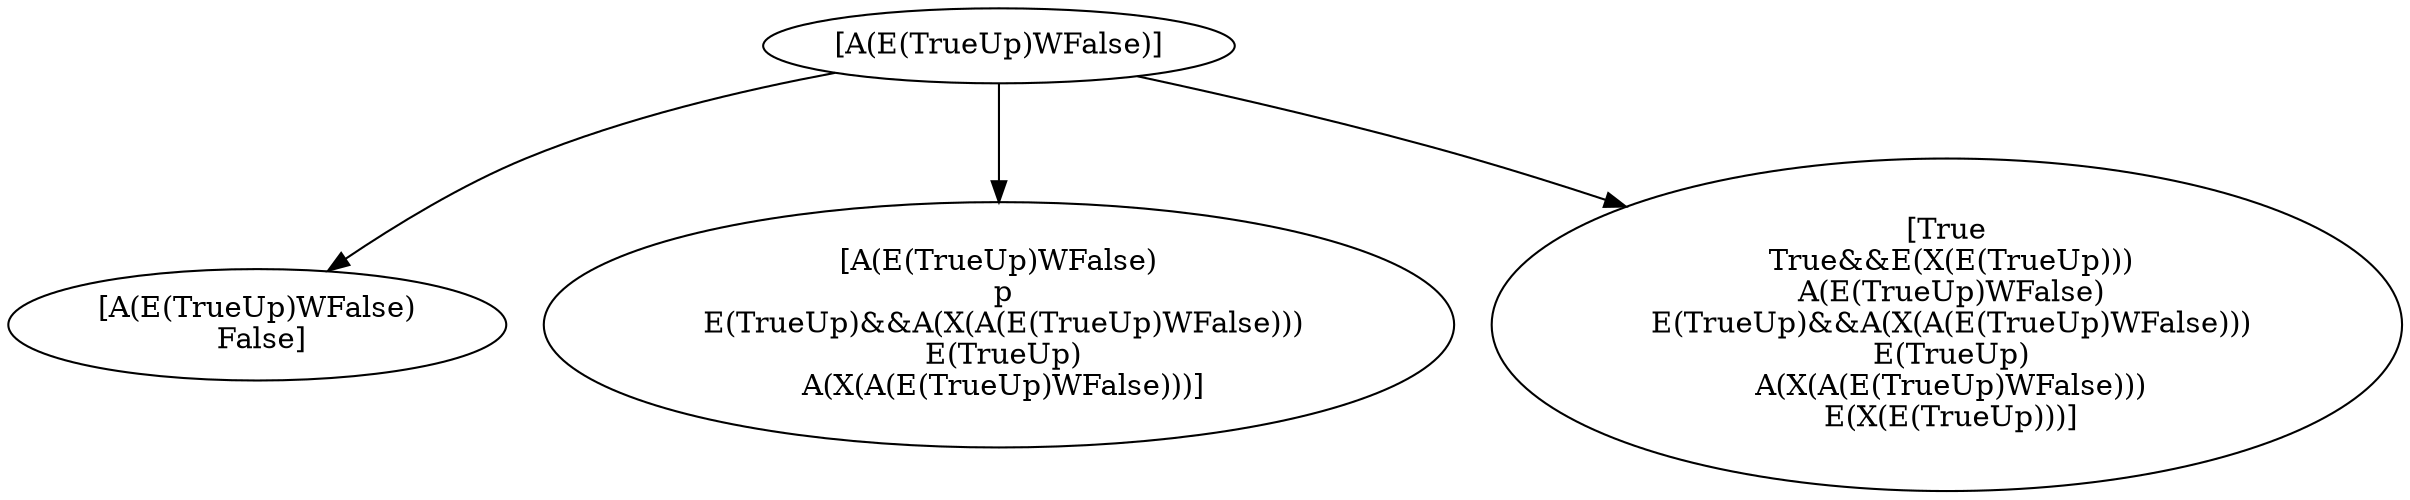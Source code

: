 digraph G {
  node259880326 [ label="[A(E(TrueUp)WFalse)]" ];
  node1466977820 [ label="[A(E(TrueUp)WFalse)
 False]" ];
  node890805028 [ label="[A(E(TrueUp)WFalse)
 p
 E(TrueUp)&&A(X(A(E(TrueUp)WFalse)))
 E(TrueUp)
 A(X(A(E(TrueUp)WFalse)))]" ];
  node1055642008 [ label="[True
 True&&E(X(E(TrueUp)))
 A(E(TrueUp)WFalse)
 E(TrueUp)&&A(X(A(E(TrueUp)WFalse)))
 E(TrueUp)
 A(X(A(E(TrueUp)WFalse)))
 E(X(E(TrueUp)))]" ];
  node259880326 -> node1466977820 [ label="" ];
  node259880326 -> node890805028 [ label="" ];
  node259880326 -> node1055642008 [ label="" ];
}
